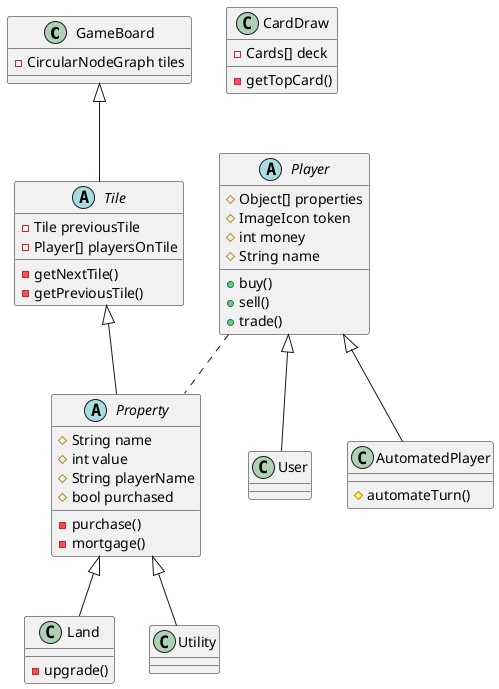 @startuml
'https://plantuml.com/class-diagram

class GameBoard
abstract class Tile
abstract class Player
abstract class Property
class CardDraw
class User
class AutomatedPlayer
class Land
class Utility

Player <|-- User
Player <|-- AutomatedPlayer
Player .. Property
Property <|-- Land
Property <|-- Utility

GameBoard <|-- Tile
Tile <|-- Property

class GameBoard{
-CircularNodeGraph tiles
}

abstract class Tile{
-Tile previousTile
-Player[] playersOnTile
-getNextTile()
-getPreviousTile()
}
class CardDraw{
-Cards[] deck
-getTopCard()
}
abstract class Player {
#Object[] properties
#ImageIcon token
#int money
#String name
+buy()
+sell()
+trade()
}

abstract class Property {
#String name
#int value
#String playerName
#bool purchased
-purchase()
-mortgage()
}

class User {
}

class AutomatedPlayer {
#automateTurn()
}

class Land{
-upgrade()
}

class Utility{
}
@enduml